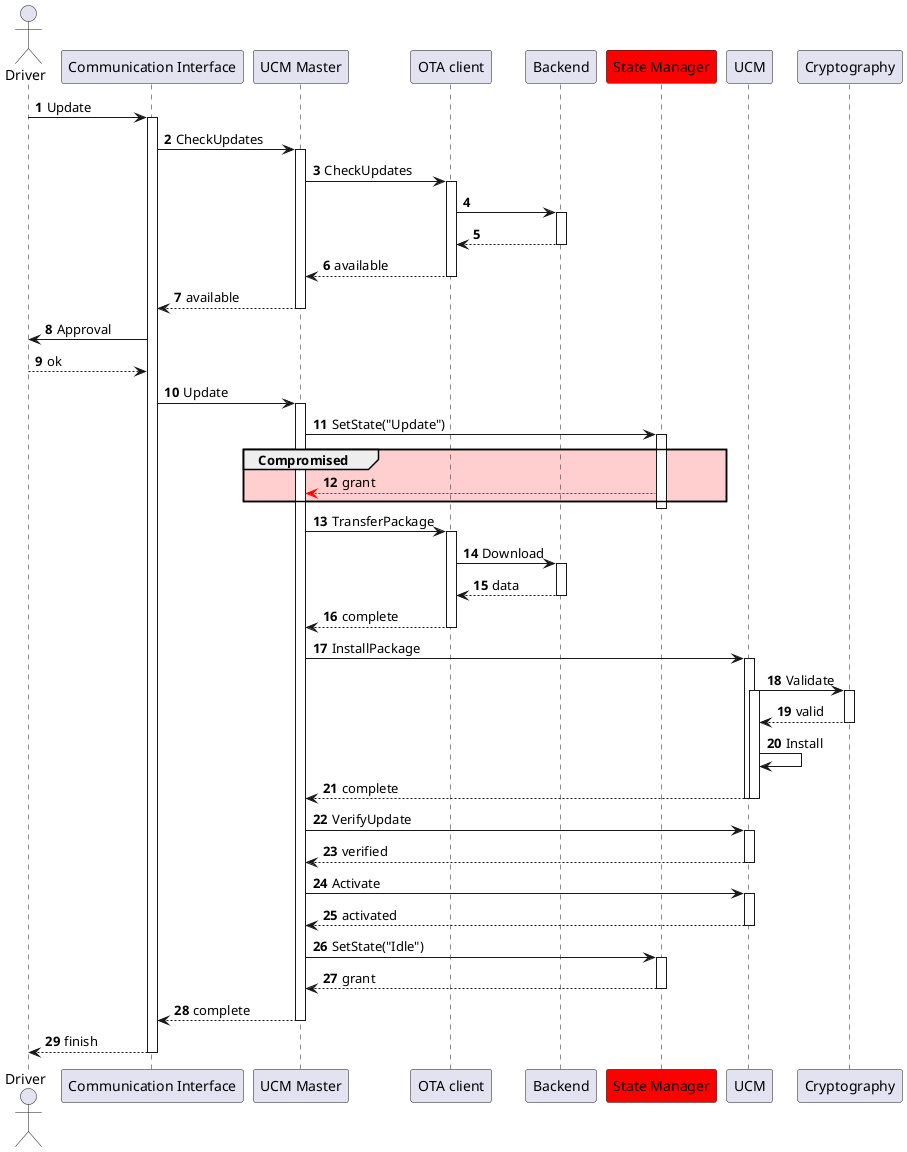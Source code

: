 @startuml State Manager compromised

autonumber
actor Driver as driver
participant "Communication Interface" as interface
participant "UCM Master" as master
participant "OTA client" as ota
participant "Backend" as backend
participant "State Manager" as state #red
participant "UCM" as ucm
participant "Cryptography" as crypto

driver -> interface: Update
activate interface
interface -> master: CheckUpdates
activate master

master -> ota: CheckUpdates
activate ota
ota -> backend
activate backend
backend --> ota
deactivate backend
ota --> master: available
deactivate ota

master --> interface: available
deactivate master

interface -> driver: Approval
driver --> interface: ok
interface -> master: Update
activate master
master -> state: SetState("Update")

activate state
group #FF000030 Compromised
state -[#red]-> master: grant
end
deactivate state

master -> ota: TransferPackage
activate ota
ota -> backend: Download
activate backend
backend --> ota: data
deactivate backend
ota --> master: complete
deactivate ota


master -> ucm: InstallPackage
activate ucm
ucm -> crypto: Validate
activate ucm
activate crypto
crypto --> ucm: valid
deactivate crypto
ucm -> ucm: Install
ucm --> master: complete
deactivate ucm
deactivate ucm

master -> ucm: VerifyUpdate
activate ucm
ucm --> master: verified
deactivate ucm

master -> ucm: Activate
activate ucm
ucm --> master: activated
deactivate ucm

master -> state: SetState("Idle")
activate state
state --> master: grant
deactivate state

master --> interface: complete
deactivate master

interface --> driver: finish

deactivate interface

@enduml

